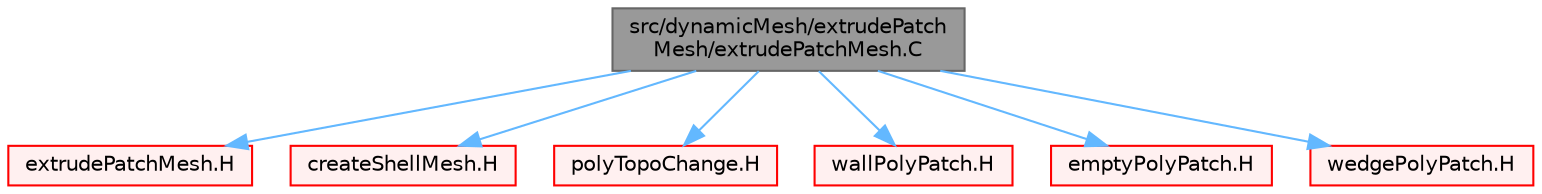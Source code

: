 digraph "src/dynamicMesh/extrudePatchMesh/extrudePatchMesh.C"
{
 // LATEX_PDF_SIZE
  bgcolor="transparent";
  edge [fontname=Helvetica,fontsize=10,labelfontname=Helvetica,labelfontsize=10];
  node [fontname=Helvetica,fontsize=10,shape=box,height=0.2,width=0.4];
  Node1 [id="Node000001",label="src/dynamicMesh/extrudePatch\lMesh/extrudePatchMesh.C",height=0.2,width=0.4,color="gray40", fillcolor="grey60", style="filled", fontcolor="black",tooltip=" "];
  Node1 -> Node2 [id="edge1_Node000001_Node000002",color="steelblue1",style="solid",tooltip=" "];
  Node2 [id="Node000002",label="extrudePatchMesh.H",height=0.2,width=0.4,color="red", fillcolor="#FFF0F0", style="filled",URL="$extrudePatchMesh_8H.html",tooltip=" "];
  Node1 -> Node370 [id="edge2_Node000001_Node000370",color="steelblue1",style="solid",tooltip=" "];
  Node370 [id="Node000370",label="createShellMesh.H",height=0.2,width=0.4,color="red", fillcolor="#FFF0F0", style="filled",URL="$createShellMesh_8H.html",tooltip=" "];
  Node1 -> Node371 [id="edge3_Node000001_Node000371",color="steelblue1",style="solid",tooltip=" "];
  Node371 [id="Node000371",label="polyTopoChange.H",height=0.2,width=0.4,color="red", fillcolor="#FFF0F0", style="filled",URL="$polyTopoChange_8H.html",tooltip=" "];
  Node1 -> Node373 [id="edge4_Node000001_Node000373",color="steelblue1",style="solid",tooltip=" "];
  Node373 [id="Node000373",label="wallPolyPatch.H",height=0.2,width=0.4,color="red", fillcolor="#FFF0F0", style="filled",URL="$wallPolyPatch_8H.html",tooltip=" "];
  Node1 -> Node374 [id="edge5_Node000001_Node000374",color="steelblue1",style="solid",tooltip=" "];
  Node374 [id="Node000374",label="emptyPolyPatch.H",height=0.2,width=0.4,color="red", fillcolor="#FFF0F0", style="filled",URL="$emptyPolyPatch_8H.html",tooltip=" "];
  Node1 -> Node375 [id="edge6_Node000001_Node000375",color="steelblue1",style="solid",tooltip=" "];
  Node375 [id="Node000375",label="wedgePolyPatch.H",height=0.2,width=0.4,color="red", fillcolor="#FFF0F0", style="filled",URL="$wedgePolyPatch_8H.html",tooltip=" "];
}
